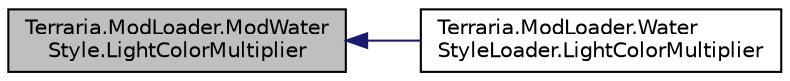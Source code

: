 digraph "Terraria.ModLoader.ModWaterStyle.LightColorMultiplier"
{
  edge [fontname="Helvetica",fontsize="10",labelfontname="Helvetica",labelfontsize="10"];
  node [fontname="Helvetica",fontsize="10",shape=record];
  rankdir="LR";
  Node16 [label="Terraria.ModLoader.ModWater\lStyle.LightColorMultiplier",height=0.2,width=0.4,color="black", fillcolor="grey75", style="filled", fontcolor="black"];
  Node16 -> Node17 [dir="back",color="midnightblue",fontsize="10",style="solid",fontname="Helvetica"];
  Node17 [label="Terraria.ModLoader.Water\lStyleLoader.LightColorMultiplier",height=0.2,width=0.4,color="black", fillcolor="white", style="filled",URL="$class_terraria_1_1_mod_loader_1_1_water_style_loader.html#a0b6eb675c13f9315c1990f98544551ab"];
}
